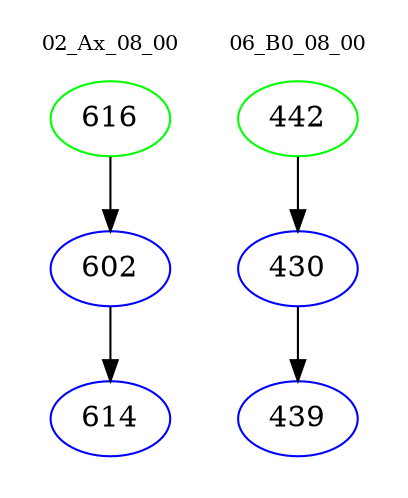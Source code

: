 digraph{
subgraph cluster_0 {
color = white
label = "02_Ax_08_00";
fontsize=10;
T0_616 [label="616", color="green"]
T0_616 -> T0_602 [color="black"]
T0_602 [label="602", color="blue"]
T0_602 -> T0_614 [color="black"]
T0_614 [label="614", color="blue"]
}
subgraph cluster_1 {
color = white
label = "06_B0_08_00";
fontsize=10;
T1_442 [label="442", color="green"]
T1_442 -> T1_430 [color="black"]
T1_430 [label="430", color="blue"]
T1_430 -> T1_439 [color="black"]
T1_439 [label="439", color="blue"]
}
}
